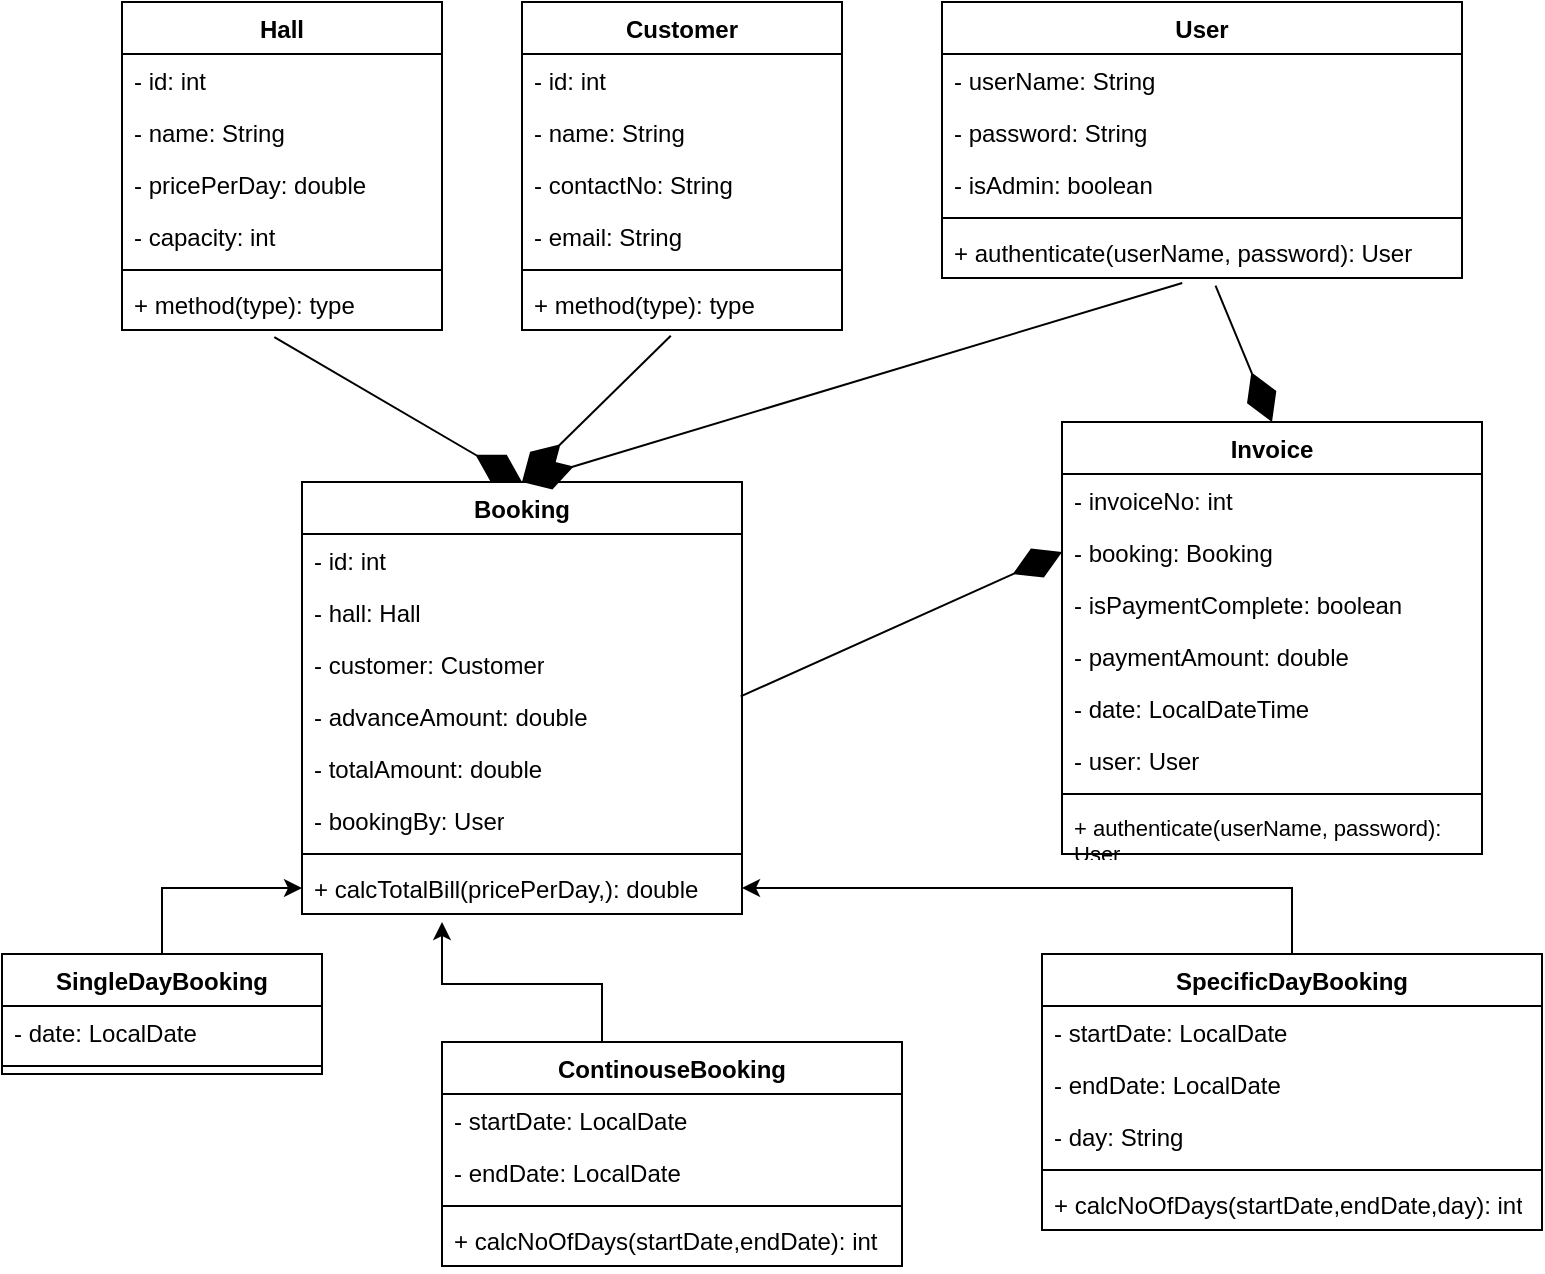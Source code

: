 <mxfile version="21.2.8" type="github">
  <diagram id="C5RBs43oDa-KdzZeNtuy" name="Page-1">
    <mxGraphModel dx="913" dy="470" grid="1" gridSize="10" guides="1" tooltips="1" connect="1" arrows="1" fold="1" page="1" pageScale="1" pageWidth="827" pageHeight="1169" math="0" shadow="0">
      <root>
        <mxCell id="WIyWlLk6GJQsqaUBKTNV-0" />
        <mxCell id="WIyWlLk6GJQsqaUBKTNV-1" parent="WIyWlLk6GJQsqaUBKTNV-0" />
        <mxCell id="pRFcJ4cuUVJ42sdQaM4C-8" value="Hall" style="swimlane;fontStyle=1;align=center;verticalAlign=top;childLayout=stackLayout;horizontal=1;startSize=26;horizontalStack=0;resizeParent=1;resizeParentMax=0;resizeLast=0;collapsible=1;marginBottom=0;whiteSpace=wrap;html=1;" vertex="1" parent="WIyWlLk6GJQsqaUBKTNV-1">
          <mxGeometry x="80" y="20" width="160" height="164" as="geometry" />
        </mxCell>
        <mxCell id="pRFcJ4cuUVJ42sdQaM4C-17" value="- id: int&lt;span style=&quot;white-space: pre;&quot;&gt;	&lt;/span&gt;&lt;br&gt;" style="text;strokeColor=none;fillColor=none;align=left;verticalAlign=top;spacingLeft=4;spacingRight=4;overflow=hidden;rotatable=0;points=[[0,0.5],[1,0.5]];portConstraint=eastwest;whiteSpace=wrap;html=1;" vertex="1" parent="pRFcJ4cuUVJ42sdQaM4C-8">
          <mxGeometry y="26" width="160" height="26" as="geometry" />
        </mxCell>
        <mxCell id="pRFcJ4cuUVJ42sdQaM4C-18" value="- name: String" style="text;strokeColor=none;fillColor=none;align=left;verticalAlign=top;spacingLeft=4;spacingRight=4;overflow=hidden;rotatable=0;points=[[0,0.5],[1,0.5]];portConstraint=eastwest;whiteSpace=wrap;html=1;" vertex="1" parent="pRFcJ4cuUVJ42sdQaM4C-8">
          <mxGeometry y="52" width="160" height="26" as="geometry" />
        </mxCell>
        <mxCell id="pRFcJ4cuUVJ42sdQaM4C-20" value="- pricePerDay: double" style="text;strokeColor=none;fillColor=none;align=left;verticalAlign=top;spacingLeft=4;spacingRight=4;overflow=hidden;rotatable=0;points=[[0,0.5],[1,0.5]];portConstraint=eastwest;whiteSpace=wrap;html=1;" vertex="1" parent="pRFcJ4cuUVJ42sdQaM4C-8">
          <mxGeometry y="78" width="160" height="26" as="geometry" />
        </mxCell>
        <mxCell id="pRFcJ4cuUVJ42sdQaM4C-19" value="- capacity: int" style="text;strokeColor=none;fillColor=none;align=left;verticalAlign=top;spacingLeft=4;spacingRight=4;overflow=hidden;rotatable=0;points=[[0,0.5],[1,0.5]];portConstraint=eastwest;whiteSpace=wrap;html=1;" vertex="1" parent="pRFcJ4cuUVJ42sdQaM4C-8">
          <mxGeometry y="104" width="160" height="26" as="geometry" />
        </mxCell>
        <mxCell id="pRFcJ4cuUVJ42sdQaM4C-10" value="" style="line;strokeWidth=1;fillColor=none;align=left;verticalAlign=middle;spacingTop=-1;spacingLeft=3;spacingRight=3;rotatable=0;labelPosition=right;points=[];portConstraint=eastwest;strokeColor=inherit;" vertex="1" parent="pRFcJ4cuUVJ42sdQaM4C-8">
          <mxGeometry y="130" width="160" height="8" as="geometry" />
        </mxCell>
        <mxCell id="pRFcJ4cuUVJ42sdQaM4C-11" value="+ method(type): type" style="text;strokeColor=none;fillColor=none;align=left;verticalAlign=top;spacingLeft=4;spacingRight=4;overflow=hidden;rotatable=0;points=[[0,0.5],[1,0.5]];portConstraint=eastwest;whiteSpace=wrap;html=1;" vertex="1" parent="pRFcJ4cuUVJ42sdQaM4C-8">
          <mxGeometry y="138" width="160" height="26" as="geometry" />
        </mxCell>
        <mxCell id="pRFcJ4cuUVJ42sdQaM4C-22" value="Customer" style="swimlane;fontStyle=1;align=center;verticalAlign=top;childLayout=stackLayout;horizontal=1;startSize=26;horizontalStack=0;resizeParent=1;resizeParentMax=0;resizeLast=0;collapsible=1;marginBottom=0;whiteSpace=wrap;html=1;" vertex="1" parent="WIyWlLk6GJQsqaUBKTNV-1">
          <mxGeometry x="280" y="20" width="160" height="164" as="geometry" />
        </mxCell>
        <mxCell id="pRFcJ4cuUVJ42sdQaM4C-23" value="- id: int&lt;span style=&quot;white-space: pre;&quot;&gt;	&lt;/span&gt;&lt;br&gt;" style="text;strokeColor=none;fillColor=none;align=left;verticalAlign=top;spacingLeft=4;spacingRight=4;overflow=hidden;rotatable=0;points=[[0,0.5],[1,0.5]];portConstraint=eastwest;whiteSpace=wrap;html=1;" vertex="1" parent="pRFcJ4cuUVJ42sdQaM4C-22">
          <mxGeometry y="26" width="160" height="26" as="geometry" />
        </mxCell>
        <mxCell id="pRFcJ4cuUVJ42sdQaM4C-24" value="- name: String" style="text;strokeColor=none;fillColor=none;align=left;verticalAlign=top;spacingLeft=4;spacingRight=4;overflow=hidden;rotatable=0;points=[[0,0.5],[1,0.5]];portConstraint=eastwest;whiteSpace=wrap;html=1;" vertex="1" parent="pRFcJ4cuUVJ42sdQaM4C-22">
          <mxGeometry y="52" width="160" height="26" as="geometry" />
        </mxCell>
        <mxCell id="pRFcJ4cuUVJ42sdQaM4C-30" value="- contactNo: String" style="text;strokeColor=none;fillColor=none;align=left;verticalAlign=top;spacingLeft=4;spacingRight=4;overflow=hidden;rotatable=0;points=[[0,0.5],[1,0.5]];portConstraint=eastwest;whiteSpace=wrap;html=1;" vertex="1" parent="pRFcJ4cuUVJ42sdQaM4C-22">
          <mxGeometry y="78" width="160" height="26" as="geometry" />
        </mxCell>
        <mxCell id="pRFcJ4cuUVJ42sdQaM4C-31" value="- email: String" style="text;strokeColor=none;fillColor=none;align=left;verticalAlign=top;spacingLeft=4;spacingRight=4;overflow=hidden;rotatable=0;points=[[0,0.5],[1,0.5]];portConstraint=eastwest;whiteSpace=wrap;html=1;" vertex="1" parent="pRFcJ4cuUVJ42sdQaM4C-22">
          <mxGeometry y="104" width="160" height="26" as="geometry" />
        </mxCell>
        <mxCell id="pRFcJ4cuUVJ42sdQaM4C-28" value="" style="line;strokeWidth=1;fillColor=none;align=left;verticalAlign=middle;spacingTop=-1;spacingLeft=3;spacingRight=3;rotatable=0;labelPosition=right;points=[];portConstraint=eastwest;strokeColor=inherit;" vertex="1" parent="pRFcJ4cuUVJ42sdQaM4C-22">
          <mxGeometry y="130" width="160" height="8" as="geometry" />
        </mxCell>
        <mxCell id="pRFcJ4cuUVJ42sdQaM4C-29" value="+ method(type): type" style="text;strokeColor=none;fillColor=none;align=left;verticalAlign=top;spacingLeft=4;spacingRight=4;overflow=hidden;rotatable=0;points=[[0,0.5],[1,0.5]];portConstraint=eastwest;whiteSpace=wrap;html=1;" vertex="1" parent="pRFcJ4cuUVJ42sdQaM4C-22">
          <mxGeometry y="138" width="160" height="26" as="geometry" />
        </mxCell>
        <mxCell id="pRFcJ4cuUVJ42sdQaM4C-33" value="User" style="swimlane;fontStyle=1;align=center;verticalAlign=top;childLayout=stackLayout;horizontal=1;startSize=26;horizontalStack=0;resizeParent=1;resizeParentMax=0;resizeLast=0;collapsible=1;marginBottom=0;whiteSpace=wrap;html=1;shadow=0;glass=0;" vertex="1" parent="WIyWlLk6GJQsqaUBKTNV-1">
          <mxGeometry x="490" y="20" width="260" height="138" as="geometry" />
        </mxCell>
        <mxCell id="pRFcJ4cuUVJ42sdQaM4C-34" value="- userName: String&lt;span style=&quot;white-space: pre;&quot;&gt;	&lt;/span&gt;" style="text;strokeColor=none;fillColor=none;align=left;verticalAlign=top;spacingLeft=4;spacingRight=4;overflow=hidden;rotatable=0;points=[[0,0.5],[1,0.5]];portConstraint=eastwest;whiteSpace=wrap;html=1;" vertex="1" parent="pRFcJ4cuUVJ42sdQaM4C-33">
          <mxGeometry y="26" width="260" height="26" as="geometry" />
        </mxCell>
        <mxCell id="pRFcJ4cuUVJ42sdQaM4C-35" value="- password: String" style="text;strokeColor=none;fillColor=none;align=left;verticalAlign=top;spacingLeft=4;spacingRight=4;overflow=hidden;rotatable=0;points=[[0,0.5],[1,0.5]];portConstraint=eastwest;whiteSpace=wrap;html=1;" vertex="1" parent="pRFcJ4cuUVJ42sdQaM4C-33">
          <mxGeometry y="52" width="260" height="26" as="geometry" />
        </mxCell>
        <mxCell id="pRFcJ4cuUVJ42sdQaM4C-36" value="- isAdmin: boolean" style="text;strokeColor=none;fillColor=none;align=left;verticalAlign=top;spacingLeft=4;spacingRight=4;overflow=hidden;rotatable=0;points=[[0,0.5],[1,0.5]];portConstraint=eastwest;whiteSpace=wrap;html=1;" vertex="1" parent="pRFcJ4cuUVJ42sdQaM4C-33">
          <mxGeometry y="78" width="260" height="26" as="geometry" />
        </mxCell>
        <mxCell id="pRFcJ4cuUVJ42sdQaM4C-38" value="" style="line;strokeWidth=1;fillColor=none;align=left;verticalAlign=middle;spacingTop=-1;spacingLeft=3;spacingRight=3;rotatable=0;labelPosition=right;points=[];portConstraint=eastwest;strokeColor=inherit;" vertex="1" parent="pRFcJ4cuUVJ42sdQaM4C-33">
          <mxGeometry y="104" width="260" height="8" as="geometry" />
        </mxCell>
        <mxCell id="pRFcJ4cuUVJ42sdQaM4C-39" value="&lt;font style=&quot;font-size: 12px;&quot;&gt;+ authenticate(userName, password): User&lt;/font&gt;" style="text;strokeColor=none;fillColor=none;align=left;verticalAlign=top;spacingLeft=4;spacingRight=4;overflow=hidden;rotatable=0;points=[[0,0.5],[1,0.5]];portConstraint=eastwest;whiteSpace=wrap;html=1;imageAspect=0;fontSize=12;" vertex="1" parent="pRFcJ4cuUVJ42sdQaM4C-33">
          <mxGeometry y="112" width="260" height="26" as="geometry" />
        </mxCell>
        <mxCell id="pRFcJ4cuUVJ42sdQaM4C-41" value="Booking" style="swimlane;fontStyle=1;align=center;verticalAlign=top;childLayout=stackLayout;horizontal=1;startSize=26;horizontalStack=0;resizeParent=1;resizeParentMax=0;resizeLast=0;collapsible=1;marginBottom=0;whiteSpace=wrap;html=1;" vertex="1" parent="WIyWlLk6GJQsqaUBKTNV-1">
          <mxGeometry x="170" y="260" width="220" height="216" as="geometry" />
        </mxCell>
        <mxCell id="pRFcJ4cuUVJ42sdQaM4C-42" value="- id: int&lt;span style=&quot;white-space: pre;&quot;&gt;	&lt;/span&gt;&lt;br&gt;" style="text;strokeColor=none;fillColor=none;align=left;verticalAlign=top;spacingLeft=4;spacingRight=4;overflow=hidden;rotatable=0;points=[[0,0.5],[1,0.5]];portConstraint=eastwest;whiteSpace=wrap;html=1;" vertex="1" parent="pRFcJ4cuUVJ42sdQaM4C-41">
          <mxGeometry y="26" width="220" height="26" as="geometry" />
        </mxCell>
        <mxCell id="pRFcJ4cuUVJ42sdQaM4C-43" value="- hall: Hall" style="text;strokeColor=none;fillColor=none;align=left;verticalAlign=top;spacingLeft=4;spacingRight=4;overflow=hidden;rotatable=0;points=[[0,0.5],[1,0.5]];portConstraint=eastwest;whiteSpace=wrap;html=1;" vertex="1" parent="pRFcJ4cuUVJ42sdQaM4C-41">
          <mxGeometry y="52" width="220" height="26" as="geometry" />
        </mxCell>
        <mxCell id="pRFcJ4cuUVJ42sdQaM4C-44" value="- customer: Customer" style="text;strokeColor=none;fillColor=none;align=left;verticalAlign=top;spacingLeft=4;spacingRight=4;overflow=hidden;rotatable=0;points=[[0,0.5],[1,0.5]];portConstraint=eastwest;whiteSpace=wrap;html=1;" vertex="1" parent="pRFcJ4cuUVJ42sdQaM4C-41">
          <mxGeometry y="78" width="220" height="26" as="geometry" />
        </mxCell>
        <mxCell id="pRFcJ4cuUVJ42sdQaM4C-45" value="- advanceAmount: double" style="text;strokeColor=none;fillColor=none;align=left;verticalAlign=top;spacingLeft=4;spacingRight=4;overflow=hidden;rotatable=0;points=[[0,0.5],[1,0.5]];portConstraint=eastwest;whiteSpace=wrap;html=1;" vertex="1" parent="pRFcJ4cuUVJ42sdQaM4C-41">
          <mxGeometry y="104" width="220" height="26" as="geometry" />
        </mxCell>
        <mxCell id="pRFcJ4cuUVJ42sdQaM4C-99" value="- totalAmount: double" style="text;strokeColor=none;fillColor=none;align=left;verticalAlign=top;spacingLeft=4;spacingRight=4;overflow=hidden;rotatable=0;points=[[0,0.5],[1,0.5]];portConstraint=eastwest;whiteSpace=wrap;html=1;" vertex="1" parent="pRFcJ4cuUVJ42sdQaM4C-41">
          <mxGeometry y="130" width="220" height="26" as="geometry" />
        </mxCell>
        <mxCell id="pRFcJ4cuUVJ42sdQaM4C-87" value="- bookingBy: User" style="text;strokeColor=none;fillColor=none;align=left;verticalAlign=top;spacingLeft=4;spacingRight=4;overflow=hidden;rotatable=0;points=[[0,0.5],[1,0.5]];portConstraint=eastwest;whiteSpace=wrap;html=1;" vertex="1" parent="pRFcJ4cuUVJ42sdQaM4C-41">
          <mxGeometry y="156" width="220" height="26" as="geometry" />
        </mxCell>
        <mxCell id="pRFcJ4cuUVJ42sdQaM4C-47" value="" style="line;strokeWidth=1;fillColor=none;align=left;verticalAlign=middle;spacingTop=-1;spacingLeft=3;spacingRight=3;rotatable=0;labelPosition=right;points=[];portConstraint=eastwest;strokeColor=inherit;" vertex="1" parent="pRFcJ4cuUVJ42sdQaM4C-41">
          <mxGeometry y="182" width="220" height="8" as="geometry" />
        </mxCell>
        <mxCell id="pRFcJ4cuUVJ42sdQaM4C-48" value="+ calcTotalBill(pricePerDay,): double" style="text;strokeColor=none;fillColor=none;align=left;verticalAlign=top;spacingLeft=4;spacingRight=4;overflow=hidden;rotatable=0;points=[[0,0.5],[1,0.5]];portConstraint=eastwest;whiteSpace=wrap;html=1;fontSize=12;" vertex="1" parent="pRFcJ4cuUVJ42sdQaM4C-41">
          <mxGeometry y="190" width="220" height="26" as="geometry" />
        </mxCell>
        <mxCell id="pRFcJ4cuUVJ42sdQaM4C-51" value="" style="endArrow=diamondThin;endFill=1;endSize=24;html=1;rounded=0;entryX=0.5;entryY=0;entryDx=0;entryDy=0;exitX=0.476;exitY=1.137;exitDx=0;exitDy=0;exitPerimeter=0;" edge="1" parent="WIyWlLk6GJQsqaUBKTNV-1" source="pRFcJ4cuUVJ42sdQaM4C-11" target="pRFcJ4cuUVJ42sdQaM4C-41">
          <mxGeometry width="160" relative="1" as="geometry">
            <mxPoint x="110" y="200" as="sourcePoint" />
            <mxPoint x="270" y="200" as="targetPoint" />
          </mxGeometry>
        </mxCell>
        <mxCell id="pRFcJ4cuUVJ42sdQaM4C-54" value="" style="endArrow=diamondThin;endFill=1;endSize=24;html=1;rounded=0;entryX=0.5;entryY=0;entryDx=0;entryDy=0;exitX=0.465;exitY=1.11;exitDx=0;exitDy=0;exitPerimeter=0;" edge="1" parent="WIyWlLk6GJQsqaUBKTNV-1" source="pRFcJ4cuUVJ42sdQaM4C-29" target="pRFcJ4cuUVJ42sdQaM4C-41">
          <mxGeometry width="160" relative="1" as="geometry">
            <mxPoint x="320" y="210" as="sourcePoint" />
            <mxPoint x="480" y="210" as="targetPoint" />
          </mxGeometry>
        </mxCell>
        <mxCell id="pRFcJ4cuUVJ42sdQaM4C-84" style="edgeStyle=orthogonalEdgeStyle;rounded=0;orthogonalLoop=1;jettySize=auto;html=1;exitX=0.5;exitY=0;exitDx=0;exitDy=0;entryX=0;entryY=0.5;entryDx=0;entryDy=0;" edge="1" parent="WIyWlLk6GJQsqaUBKTNV-1" source="pRFcJ4cuUVJ42sdQaM4C-55" target="pRFcJ4cuUVJ42sdQaM4C-48">
          <mxGeometry relative="1" as="geometry" />
        </mxCell>
        <mxCell id="pRFcJ4cuUVJ42sdQaM4C-55" value="SingleDayBooking" style="swimlane;fontStyle=1;align=center;verticalAlign=top;childLayout=stackLayout;horizontal=1;startSize=26;horizontalStack=0;resizeParent=1;resizeParentMax=0;resizeLast=0;collapsible=1;marginBottom=0;whiteSpace=wrap;html=1;shadow=0;glass=0;" vertex="1" parent="WIyWlLk6GJQsqaUBKTNV-1">
          <mxGeometry x="20" y="496" width="160" height="60" as="geometry" />
        </mxCell>
        <mxCell id="pRFcJ4cuUVJ42sdQaM4C-56" value="- date: LocalDate&lt;span style=&quot;white-space: pre;&quot;&gt;	&lt;/span&gt;" style="text;strokeColor=none;fillColor=none;align=left;verticalAlign=top;spacingLeft=4;spacingRight=4;overflow=hidden;rotatable=0;points=[[0,0.5],[1,0.5]];portConstraint=eastwest;whiteSpace=wrap;html=1;" vertex="1" parent="pRFcJ4cuUVJ42sdQaM4C-55">
          <mxGeometry y="26" width="160" height="26" as="geometry" />
        </mxCell>
        <mxCell id="pRFcJ4cuUVJ42sdQaM4C-59" value="" style="line;strokeWidth=1;fillColor=none;align=left;verticalAlign=middle;spacingTop=-1;spacingLeft=3;spacingRight=3;rotatable=0;labelPosition=right;points=[];portConstraint=eastwest;strokeColor=inherit;" vertex="1" parent="pRFcJ4cuUVJ42sdQaM4C-55">
          <mxGeometry y="52" width="160" height="8" as="geometry" />
        </mxCell>
        <mxCell id="pRFcJ4cuUVJ42sdQaM4C-91" style="edgeStyle=orthogonalEdgeStyle;rounded=0;orthogonalLoop=1;jettySize=auto;html=1;exitX=0.5;exitY=0;exitDx=0;exitDy=0;" edge="1" parent="WIyWlLk6GJQsqaUBKTNV-1" source="pRFcJ4cuUVJ42sdQaM4C-63">
          <mxGeometry relative="1" as="geometry">
            <mxPoint x="240" y="480" as="targetPoint" />
            <Array as="points">
              <mxPoint x="320" y="511" />
              <mxPoint x="240" y="511" />
            </Array>
          </mxGeometry>
        </mxCell>
        <mxCell id="pRFcJ4cuUVJ42sdQaM4C-63" value="ContinouseBooking" style="swimlane;fontStyle=1;align=center;verticalAlign=top;childLayout=stackLayout;horizontal=1;startSize=26;horizontalStack=0;resizeParent=1;resizeParentMax=0;resizeLast=0;collapsible=1;marginBottom=0;whiteSpace=wrap;html=1;shadow=0;glass=0;" vertex="1" parent="WIyWlLk6GJQsqaUBKTNV-1">
          <mxGeometry x="240" y="540" width="230" height="112" as="geometry" />
        </mxCell>
        <mxCell id="pRFcJ4cuUVJ42sdQaM4C-64" value="- startDate: LocalDate" style="text;strokeColor=none;fillColor=none;align=left;verticalAlign=top;spacingLeft=4;spacingRight=4;overflow=hidden;rotatable=0;points=[[0,0.5],[1,0.5]];portConstraint=eastwest;whiteSpace=wrap;html=1;" vertex="1" parent="pRFcJ4cuUVJ42sdQaM4C-63">
          <mxGeometry y="26" width="230" height="26" as="geometry" />
        </mxCell>
        <mxCell id="pRFcJ4cuUVJ42sdQaM4C-65" value="- endDate: LocalDate" style="text;strokeColor=none;fillColor=none;align=left;verticalAlign=top;spacingLeft=4;spacingRight=4;overflow=hidden;rotatable=0;points=[[0,0.5],[1,0.5]];portConstraint=eastwest;whiteSpace=wrap;html=1;" vertex="1" parent="pRFcJ4cuUVJ42sdQaM4C-63">
          <mxGeometry y="52" width="230" height="26" as="geometry" />
        </mxCell>
        <mxCell id="pRFcJ4cuUVJ42sdQaM4C-67" value="" style="line;strokeWidth=1;fillColor=none;align=left;verticalAlign=middle;spacingTop=-1;spacingLeft=3;spacingRight=3;rotatable=0;labelPosition=right;points=[];portConstraint=eastwest;strokeColor=inherit;" vertex="1" parent="pRFcJ4cuUVJ42sdQaM4C-63">
          <mxGeometry y="78" width="230" height="8" as="geometry" />
        </mxCell>
        <mxCell id="pRFcJ4cuUVJ42sdQaM4C-68" value="&lt;font style=&quot;font-size: 12px;&quot;&gt;+ calcNoOfDays(startDate,endDate): int&lt;/font&gt;" style="text;strokeColor=none;fillColor=none;align=left;verticalAlign=top;spacingLeft=4;spacingRight=4;overflow=hidden;rotatable=0;points=[[0,0.5],[1,0.5]];portConstraint=eastwest;whiteSpace=wrap;html=1;imageAspect=0;fontSize=12;" vertex="1" parent="pRFcJ4cuUVJ42sdQaM4C-63">
          <mxGeometry y="86" width="230" height="26" as="geometry" />
        </mxCell>
        <mxCell id="pRFcJ4cuUVJ42sdQaM4C-86" style="edgeStyle=orthogonalEdgeStyle;rounded=0;orthogonalLoop=1;jettySize=auto;html=1;exitX=0.5;exitY=0;exitDx=0;exitDy=0;entryX=1;entryY=0.5;entryDx=0;entryDy=0;" edge="1" parent="WIyWlLk6GJQsqaUBKTNV-1" source="pRFcJ4cuUVJ42sdQaM4C-69" target="pRFcJ4cuUVJ42sdQaM4C-48">
          <mxGeometry relative="1" as="geometry" />
        </mxCell>
        <mxCell id="pRFcJ4cuUVJ42sdQaM4C-69" value="SpecificDayBooking" style="swimlane;fontStyle=1;align=center;verticalAlign=top;childLayout=stackLayout;horizontal=1;startSize=26;horizontalStack=0;resizeParent=1;resizeParentMax=0;resizeLast=0;collapsible=1;marginBottom=0;whiteSpace=wrap;html=1;shadow=0;glass=0;" vertex="1" parent="WIyWlLk6GJQsqaUBKTNV-1">
          <mxGeometry x="540" y="496" width="250" height="138" as="geometry" />
        </mxCell>
        <mxCell id="pRFcJ4cuUVJ42sdQaM4C-70" value="- startDate: LocalDate&lt;span style=&quot;white-space: pre;&quot;&gt;	&lt;/span&gt;" style="text;strokeColor=none;fillColor=none;align=left;verticalAlign=top;spacingLeft=4;spacingRight=4;overflow=hidden;rotatable=0;points=[[0,0.5],[1,0.5]];portConstraint=eastwest;whiteSpace=wrap;html=1;" vertex="1" parent="pRFcJ4cuUVJ42sdQaM4C-69">
          <mxGeometry y="26" width="250" height="26" as="geometry" />
        </mxCell>
        <mxCell id="pRFcJ4cuUVJ42sdQaM4C-71" value="- endDate: LocalDate" style="text;strokeColor=none;fillColor=none;align=left;verticalAlign=top;spacingLeft=4;spacingRight=4;overflow=hidden;rotatable=0;points=[[0,0.5],[1,0.5]];portConstraint=eastwest;whiteSpace=wrap;html=1;" vertex="1" parent="pRFcJ4cuUVJ42sdQaM4C-69">
          <mxGeometry y="52" width="250" height="26" as="geometry" />
        </mxCell>
        <mxCell id="pRFcJ4cuUVJ42sdQaM4C-72" value="- day: String" style="text;strokeColor=none;fillColor=none;align=left;verticalAlign=top;spacingLeft=4;spacingRight=4;overflow=hidden;rotatable=0;points=[[0,0.5],[1,0.5]];portConstraint=eastwest;whiteSpace=wrap;html=1;" vertex="1" parent="pRFcJ4cuUVJ42sdQaM4C-69">
          <mxGeometry y="78" width="250" height="26" as="geometry" />
        </mxCell>
        <mxCell id="pRFcJ4cuUVJ42sdQaM4C-73" value="" style="line;strokeWidth=1;fillColor=none;align=left;verticalAlign=middle;spacingTop=-1;spacingLeft=3;spacingRight=3;rotatable=0;labelPosition=right;points=[];portConstraint=eastwest;strokeColor=inherit;" vertex="1" parent="pRFcJ4cuUVJ42sdQaM4C-69">
          <mxGeometry y="104" width="250" height="8" as="geometry" />
        </mxCell>
        <mxCell id="pRFcJ4cuUVJ42sdQaM4C-89" value="&lt;font style=&quot;font-size: 12px;&quot;&gt;+ calcNoOfDays(startDate,endDate,day): int&lt;/font&gt;" style="text;strokeColor=none;fillColor=none;align=left;verticalAlign=top;spacingLeft=4;spacingRight=4;overflow=hidden;rotatable=0;points=[[0,0.5],[1,0.5]];portConstraint=eastwest;whiteSpace=wrap;html=1;imageAspect=0;fontSize=12;" vertex="1" parent="pRFcJ4cuUVJ42sdQaM4C-69">
          <mxGeometry y="112" width="250" height="26" as="geometry" />
        </mxCell>
        <mxCell id="pRFcJ4cuUVJ42sdQaM4C-88" value="" style="endArrow=diamondThin;endFill=1;endSize=24;html=1;rounded=0;exitX=0.462;exitY=1.095;exitDx=0;exitDy=0;exitPerimeter=0;entryX=0.5;entryY=0;entryDx=0;entryDy=0;" edge="1" parent="WIyWlLk6GJQsqaUBKTNV-1" source="pRFcJ4cuUVJ42sdQaM4C-39" target="pRFcJ4cuUVJ42sdQaM4C-41">
          <mxGeometry width="160" relative="1" as="geometry">
            <mxPoint x="470" y="210" as="sourcePoint" />
            <mxPoint x="630" y="210" as="targetPoint" />
          </mxGeometry>
        </mxCell>
        <mxCell id="pRFcJ4cuUVJ42sdQaM4C-92" value="Invoice" style="swimlane;fontStyle=1;align=center;verticalAlign=top;childLayout=stackLayout;horizontal=1;startSize=26;horizontalStack=0;resizeParent=1;resizeParentMax=0;resizeLast=0;collapsible=1;marginBottom=0;whiteSpace=wrap;html=1;shadow=0;glass=0;" vertex="1" parent="WIyWlLk6GJQsqaUBKTNV-1">
          <mxGeometry x="550" y="230" width="210" height="216" as="geometry" />
        </mxCell>
        <mxCell id="pRFcJ4cuUVJ42sdQaM4C-93" value="- invoiceNo: int&lt;span style=&quot;white-space: pre;&quot;&gt;	&lt;/span&gt;" style="text;strokeColor=none;fillColor=none;align=left;verticalAlign=top;spacingLeft=4;spacingRight=4;overflow=hidden;rotatable=0;points=[[0,0.5],[1,0.5]];portConstraint=eastwest;whiteSpace=wrap;html=1;" vertex="1" parent="pRFcJ4cuUVJ42sdQaM4C-92">
          <mxGeometry y="26" width="210" height="26" as="geometry" />
        </mxCell>
        <mxCell id="pRFcJ4cuUVJ42sdQaM4C-94" value="- booking: Booking" style="text;strokeColor=none;fillColor=none;align=left;verticalAlign=top;spacingLeft=4;spacingRight=4;overflow=hidden;rotatable=0;points=[[0,0.5],[1,0.5]];portConstraint=eastwest;whiteSpace=wrap;html=1;" vertex="1" parent="pRFcJ4cuUVJ42sdQaM4C-92">
          <mxGeometry y="52" width="210" height="26" as="geometry" />
        </mxCell>
        <mxCell id="pRFcJ4cuUVJ42sdQaM4C-95" value="- isPaymentComplete: boolean" style="text;strokeColor=none;fillColor=none;align=left;verticalAlign=top;spacingLeft=4;spacingRight=4;overflow=hidden;rotatable=0;points=[[0,0.5],[1,0.5]];portConstraint=eastwest;whiteSpace=wrap;html=1;" vertex="1" parent="pRFcJ4cuUVJ42sdQaM4C-92">
          <mxGeometry y="78" width="210" height="26" as="geometry" />
        </mxCell>
        <mxCell id="pRFcJ4cuUVJ42sdQaM4C-100" value="- paymentAmount: double" style="text;strokeColor=none;fillColor=none;align=left;verticalAlign=top;spacingLeft=4;spacingRight=4;overflow=hidden;rotatable=0;points=[[0,0.5],[1,0.5]];portConstraint=eastwest;whiteSpace=wrap;html=1;" vertex="1" parent="pRFcJ4cuUVJ42sdQaM4C-92">
          <mxGeometry y="104" width="210" height="26" as="geometry" />
        </mxCell>
        <mxCell id="pRFcJ4cuUVJ42sdQaM4C-103" value="- date: LocalDateTime" style="text;strokeColor=none;fillColor=none;align=left;verticalAlign=top;spacingLeft=4;spacingRight=4;overflow=hidden;rotatable=0;points=[[0,0.5],[1,0.5]];portConstraint=eastwest;whiteSpace=wrap;html=1;" vertex="1" parent="pRFcJ4cuUVJ42sdQaM4C-92">
          <mxGeometry y="130" width="210" height="26" as="geometry" />
        </mxCell>
        <mxCell id="pRFcJ4cuUVJ42sdQaM4C-101" value="- user: User" style="text;strokeColor=none;fillColor=none;align=left;verticalAlign=top;spacingLeft=4;spacingRight=4;overflow=hidden;rotatable=0;points=[[0,0.5],[1,0.5]];portConstraint=eastwest;whiteSpace=wrap;html=1;" vertex="1" parent="pRFcJ4cuUVJ42sdQaM4C-92">
          <mxGeometry y="156" width="210" height="26" as="geometry" />
        </mxCell>
        <mxCell id="pRFcJ4cuUVJ42sdQaM4C-96" value="" style="line;strokeWidth=1;fillColor=none;align=left;verticalAlign=middle;spacingTop=-1;spacingLeft=3;spacingRight=3;rotatable=0;labelPosition=right;points=[];portConstraint=eastwest;strokeColor=inherit;" vertex="1" parent="pRFcJ4cuUVJ42sdQaM4C-92">
          <mxGeometry y="182" width="210" height="8" as="geometry" />
        </mxCell>
        <mxCell id="pRFcJ4cuUVJ42sdQaM4C-97" value="&lt;font style=&quot;font-size: 11px;&quot;&gt;+ authenticate(userName, password): User&lt;/font&gt;" style="text;strokeColor=none;fillColor=none;align=left;verticalAlign=top;spacingLeft=4;spacingRight=4;overflow=hidden;rotatable=0;points=[[0,0.5],[1,0.5]];portConstraint=eastwest;html=1;imageAspect=0;fontSize=11;whiteSpace=wrap;" vertex="1" parent="pRFcJ4cuUVJ42sdQaM4C-92">
          <mxGeometry y="190" width="210" height="26" as="geometry" />
        </mxCell>
        <mxCell id="pRFcJ4cuUVJ42sdQaM4C-98" value="" style="endArrow=diamondThin;endFill=1;endSize=24;html=1;rounded=0;entryX=0;entryY=0.5;entryDx=0;entryDy=0;exitX=0.997;exitY=1.124;exitDx=0;exitDy=0;exitPerimeter=0;" edge="1" parent="WIyWlLk6GJQsqaUBKTNV-1" source="pRFcJ4cuUVJ42sdQaM4C-44" target="pRFcJ4cuUVJ42sdQaM4C-94">
          <mxGeometry width="160" relative="1" as="geometry">
            <mxPoint x="334" y="340" as="sourcePoint" />
            <mxPoint x="494" y="340" as="targetPoint" />
          </mxGeometry>
        </mxCell>
        <mxCell id="pRFcJ4cuUVJ42sdQaM4C-102" value="" style="endArrow=diamondThin;endFill=1;endSize=24;html=1;rounded=0;entryX=0.5;entryY=0;entryDx=0;entryDy=0;exitX=0.526;exitY=1.147;exitDx=0;exitDy=0;exitPerimeter=0;" edge="1" parent="WIyWlLk6GJQsqaUBKTNV-1" source="pRFcJ4cuUVJ42sdQaM4C-39" target="pRFcJ4cuUVJ42sdQaM4C-92">
          <mxGeometry width="160" relative="1" as="geometry">
            <mxPoint x="580" y="180" as="sourcePoint" />
            <mxPoint x="740" y="180" as="targetPoint" />
          </mxGeometry>
        </mxCell>
      </root>
    </mxGraphModel>
  </diagram>
</mxfile>

